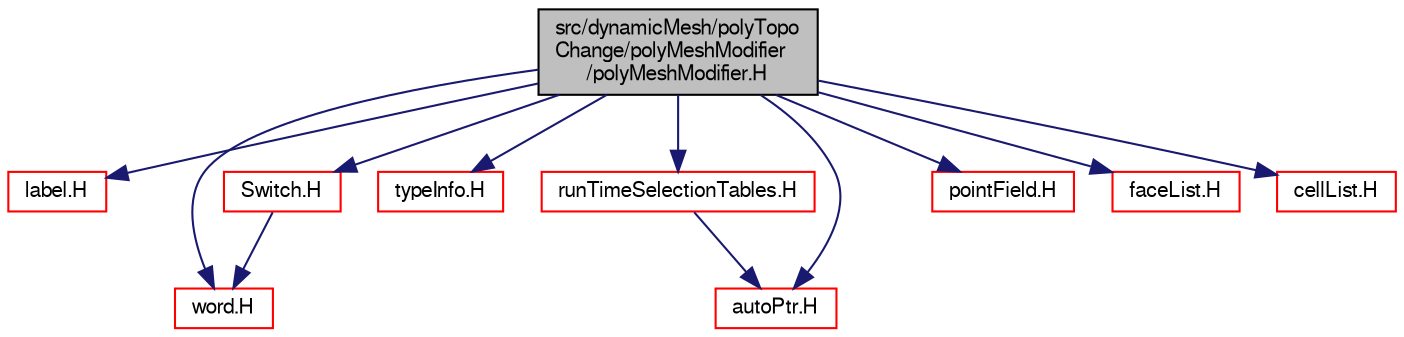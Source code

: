 digraph "src/dynamicMesh/polyTopoChange/polyMeshModifier/polyMeshModifier.H"
{
  bgcolor="transparent";
  edge [fontname="FreeSans",fontsize="10",labelfontname="FreeSans",labelfontsize="10"];
  node [fontname="FreeSans",fontsize="10",shape=record];
  Node0 [label="src/dynamicMesh/polyTopo\lChange/polyMeshModifier\l/polyMeshModifier.H",height=0.2,width=0.4,color="black", fillcolor="grey75", style="filled", fontcolor="black"];
  Node0 -> Node1 [color="midnightblue",fontsize="10",style="solid",fontname="FreeSans"];
  Node1 [label="label.H",height=0.2,width=0.4,color="red",URL="$a12371.html"];
  Node0 -> Node7 [color="midnightblue",fontsize="10",style="solid",fontname="FreeSans"];
  Node7 [label="word.H",height=0.2,width=0.4,color="red",URL="$a12662.html"];
  Node0 -> Node17 [color="midnightblue",fontsize="10",style="solid",fontname="FreeSans"];
  Node17 [label="Switch.H",height=0.2,width=0.4,color="red",URL="$a12158.html"];
  Node17 -> Node7 [color="midnightblue",fontsize="10",style="solid",fontname="FreeSans"];
  Node0 -> Node19 [color="midnightblue",fontsize="10",style="solid",fontname="FreeSans"];
  Node19 [label="typeInfo.H",height=0.2,width=0.4,color="red",URL="$a09341.html"];
  Node0 -> Node45 [color="midnightblue",fontsize="10",style="solid",fontname="FreeSans"];
  Node45 [label="runTimeSelectionTables.H",height=0.2,width=0.4,color="red",URL="$a09266.html",tooltip="Macros to ease declaration of run-time selection tables. "];
  Node45 -> Node50 [color="midnightblue",fontsize="10",style="solid",fontname="FreeSans"];
  Node50 [label="autoPtr.H",height=0.2,width=0.4,color="red",URL="$a11078.html"];
  Node0 -> Node50 [color="midnightblue",fontsize="10",style="solid",fontname="FreeSans"];
  Node0 -> Node56 [color="midnightblue",fontsize="10",style="solid",fontname="FreeSans"];
  Node56 [label="pointField.H",height=0.2,width=0.4,color="red",URL="$a12062.html"];
  Node0 -> Node113 [color="midnightblue",fontsize="10",style="solid",fontname="FreeSans"];
  Node113 [label="faceList.H",height=0.2,width=0.4,color="red",URL="$a11342.html"];
  Node0 -> Node146 [color="midnightblue",fontsize="10",style="solid",fontname="FreeSans"];
  Node146 [label="cellList.H",height=0.2,width=0.4,color="red",URL="$a11192.html"];
}
